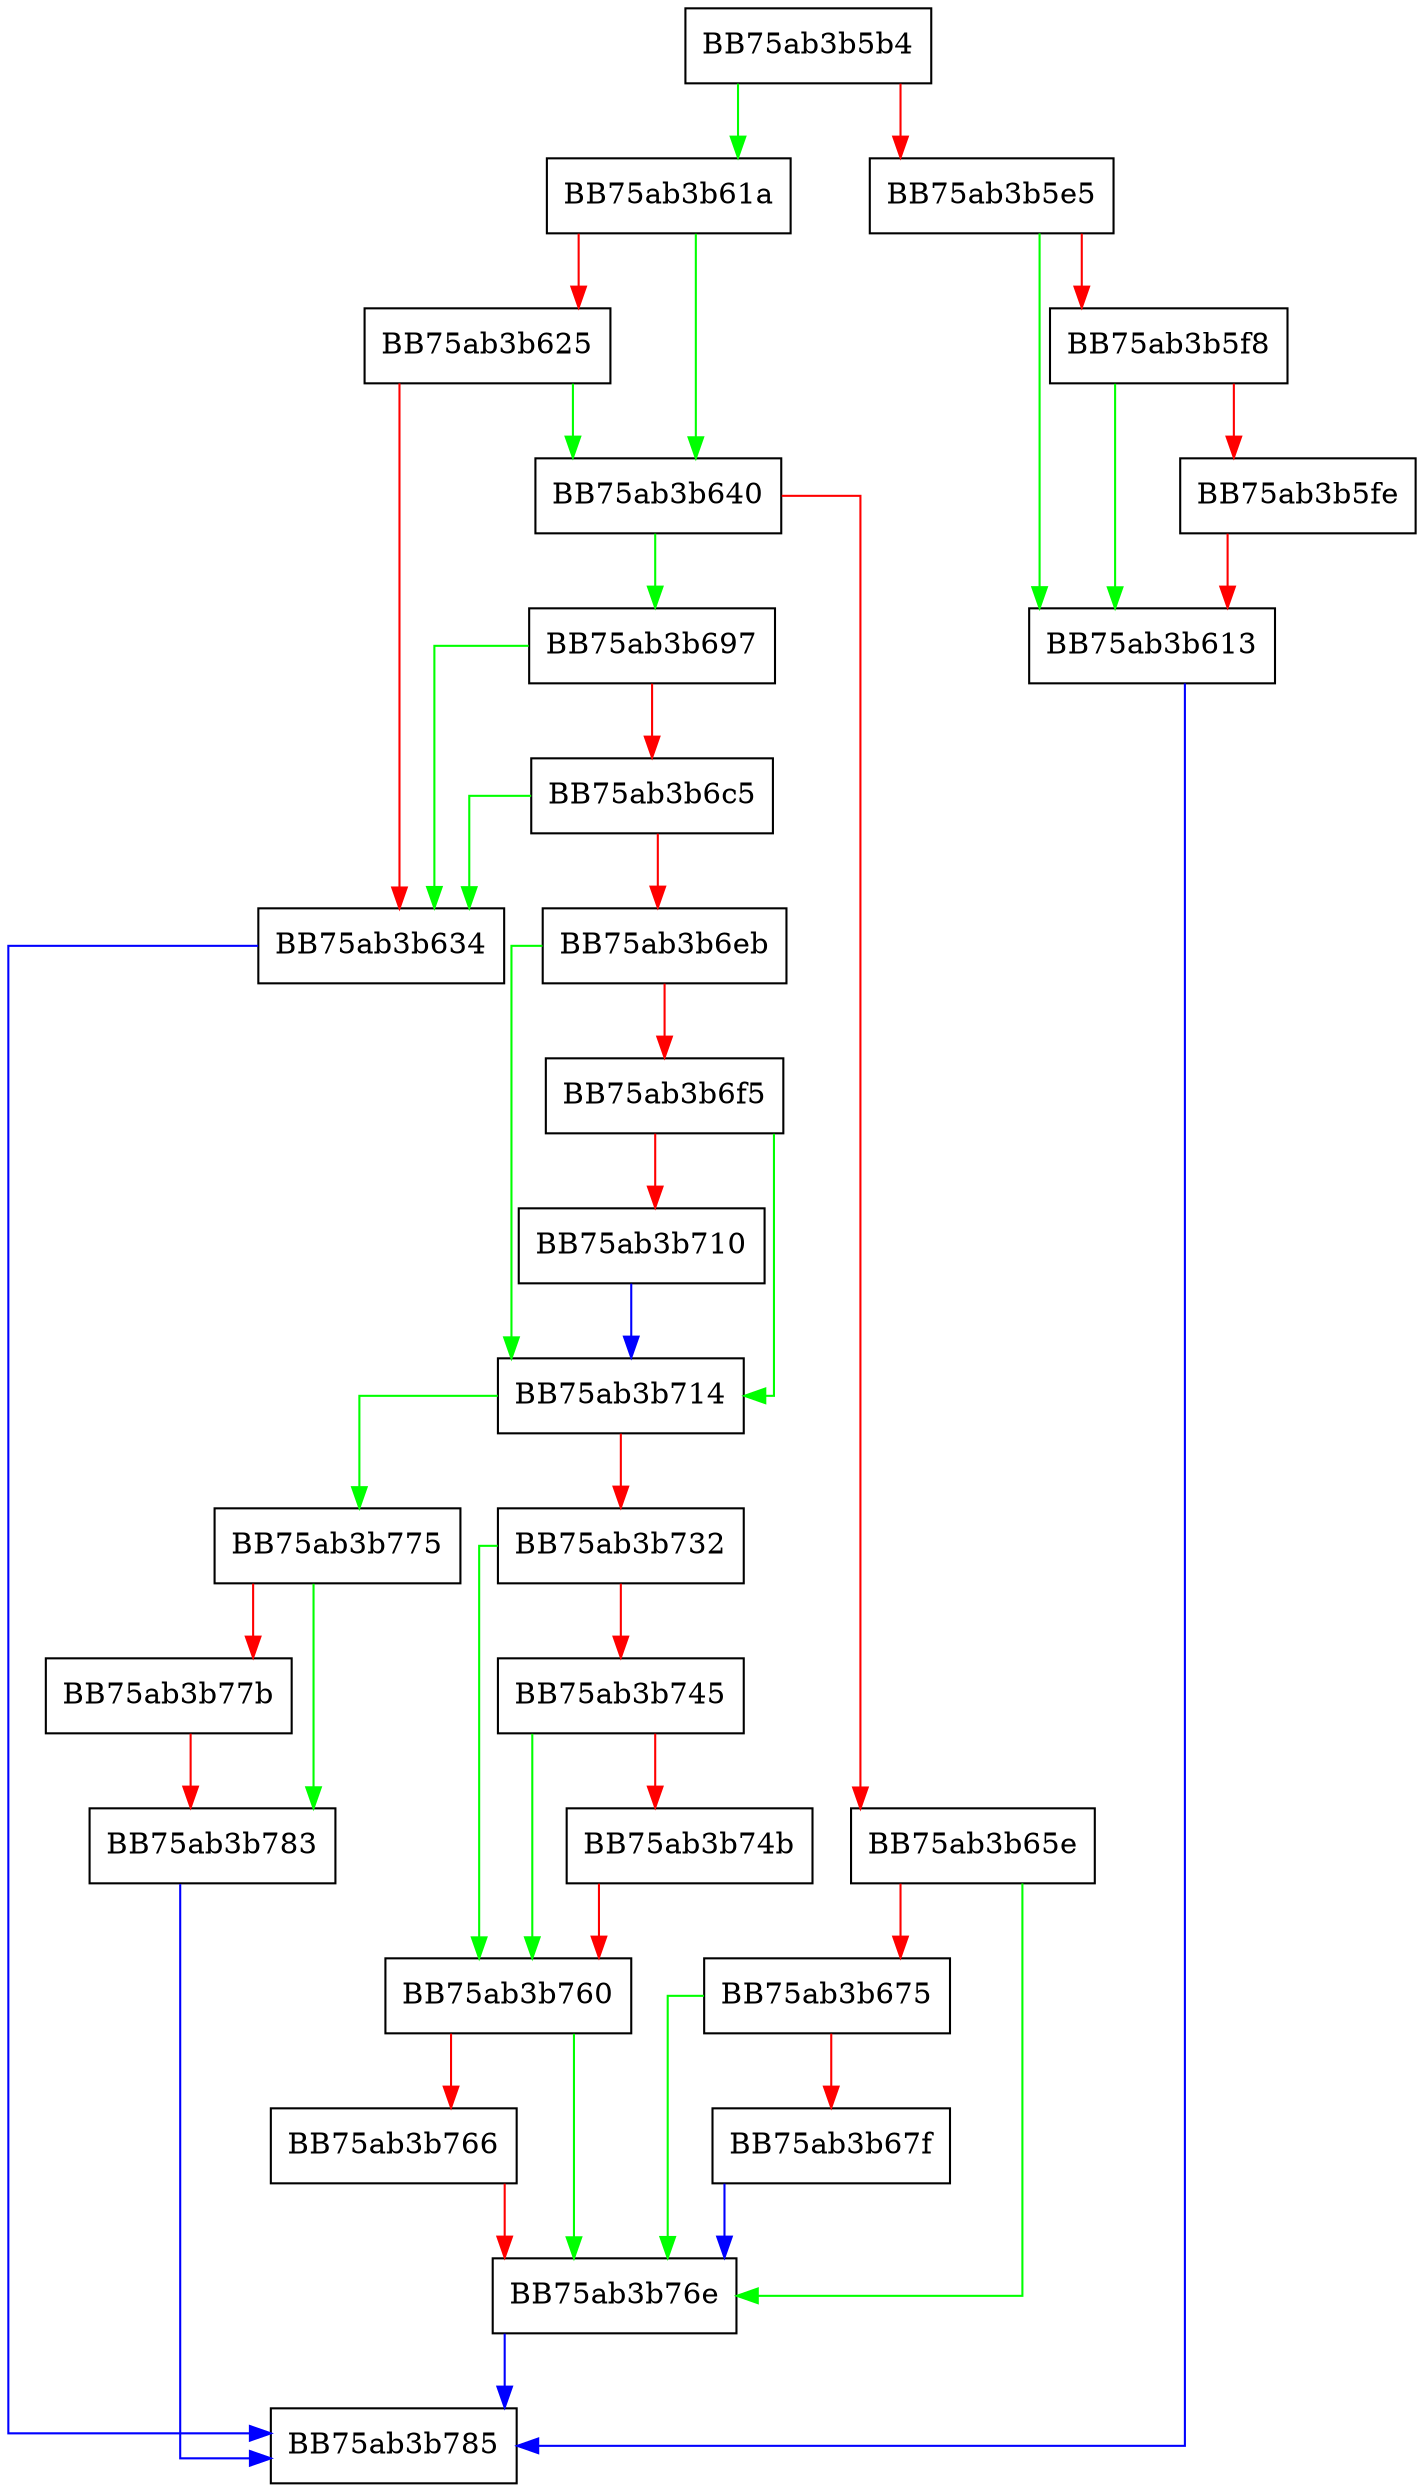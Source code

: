 digraph AddProcessModifierInformation {
  node [shape="box"];
  graph [splines=ortho];
  BB75ab3b5b4 -> BB75ab3b61a [color="green"];
  BB75ab3b5b4 -> BB75ab3b5e5 [color="red"];
  BB75ab3b5e5 -> BB75ab3b613 [color="green"];
  BB75ab3b5e5 -> BB75ab3b5f8 [color="red"];
  BB75ab3b5f8 -> BB75ab3b613 [color="green"];
  BB75ab3b5f8 -> BB75ab3b5fe [color="red"];
  BB75ab3b5fe -> BB75ab3b613 [color="red"];
  BB75ab3b613 -> BB75ab3b785 [color="blue"];
  BB75ab3b61a -> BB75ab3b640 [color="green"];
  BB75ab3b61a -> BB75ab3b625 [color="red"];
  BB75ab3b625 -> BB75ab3b640 [color="green"];
  BB75ab3b625 -> BB75ab3b634 [color="red"];
  BB75ab3b634 -> BB75ab3b785 [color="blue"];
  BB75ab3b640 -> BB75ab3b697 [color="green"];
  BB75ab3b640 -> BB75ab3b65e [color="red"];
  BB75ab3b65e -> BB75ab3b76e [color="green"];
  BB75ab3b65e -> BB75ab3b675 [color="red"];
  BB75ab3b675 -> BB75ab3b76e [color="green"];
  BB75ab3b675 -> BB75ab3b67f [color="red"];
  BB75ab3b67f -> BB75ab3b76e [color="blue"];
  BB75ab3b697 -> BB75ab3b634 [color="green"];
  BB75ab3b697 -> BB75ab3b6c5 [color="red"];
  BB75ab3b6c5 -> BB75ab3b634 [color="green"];
  BB75ab3b6c5 -> BB75ab3b6eb [color="red"];
  BB75ab3b6eb -> BB75ab3b714 [color="green"];
  BB75ab3b6eb -> BB75ab3b6f5 [color="red"];
  BB75ab3b6f5 -> BB75ab3b714 [color="green"];
  BB75ab3b6f5 -> BB75ab3b710 [color="red"];
  BB75ab3b710 -> BB75ab3b714 [color="blue"];
  BB75ab3b714 -> BB75ab3b775 [color="green"];
  BB75ab3b714 -> BB75ab3b732 [color="red"];
  BB75ab3b732 -> BB75ab3b760 [color="green"];
  BB75ab3b732 -> BB75ab3b745 [color="red"];
  BB75ab3b745 -> BB75ab3b760 [color="green"];
  BB75ab3b745 -> BB75ab3b74b [color="red"];
  BB75ab3b74b -> BB75ab3b760 [color="red"];
  BB75ab3b760 -> BB75ab3b76e [color="green"];
  BB75ab3b760 -> BB75ab3b766 [color="red"];
  BB75ab3b766 -> BB75ab3b76e [color="red"];
  BB75ab3b76e -> BB75ab3b785 [color="blue"];
  BB75ab3b775 -> BB75ab3b783 [color="green"];
  BB75ab3b775 -> BB75ab3b77b [color="red"];
  BB75ab3b77b -> BB75ab3b783 [color="red"];
  BB75ab3b783 -> BB75ab3b785 [color="blue"];
}